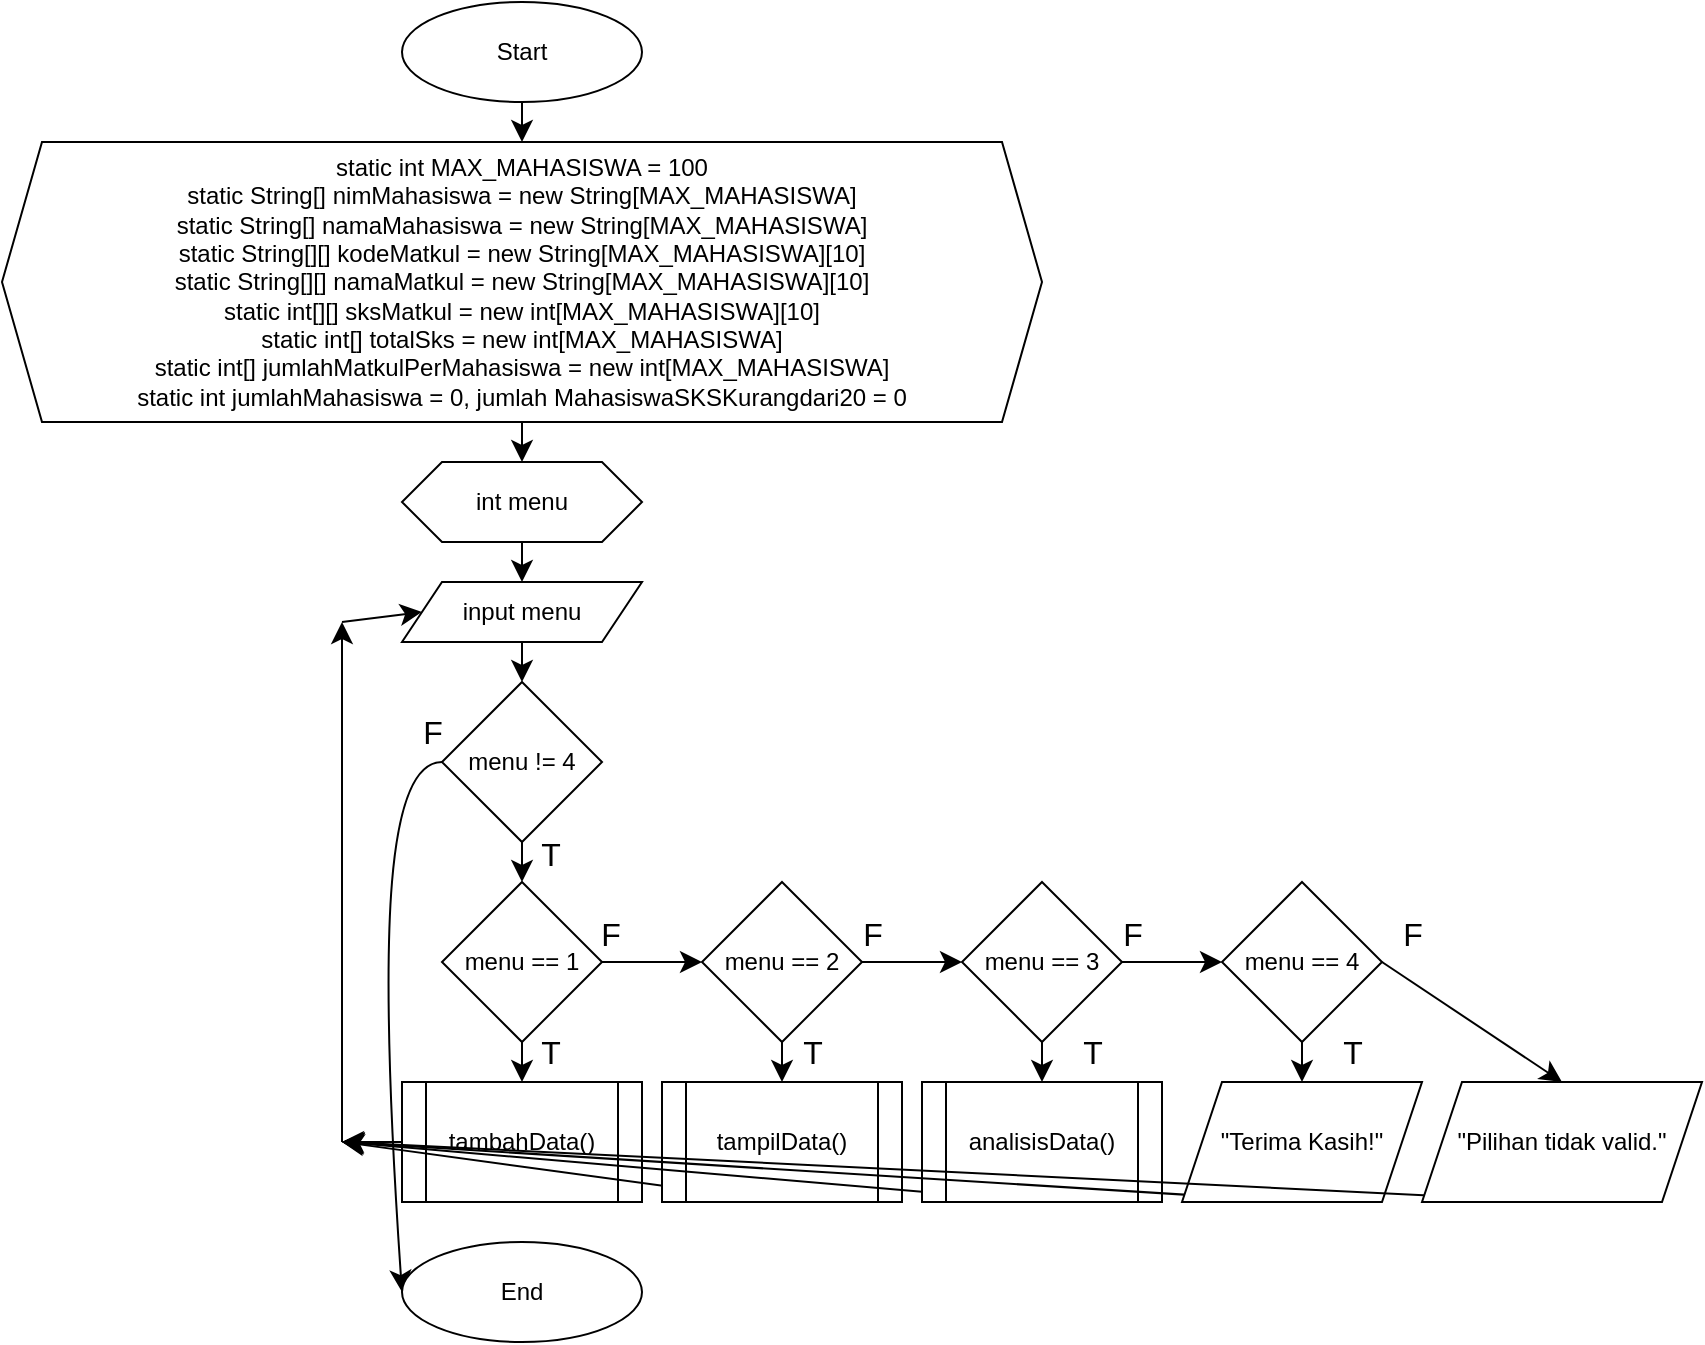 <mxfile version="25.0.1" pages="4">
  <diagram id="C5RBs43oDa-KdzZeNtuy" name="Main">
    <mxGraphModel dx="392" dy="1630" grid="1" gridSize="10" guides="1" tooltips="1" connect="1" arrows="1" fold="1" page="1" pageScale="1" pageWidth="827" pageHeight="1169" math="0" shadow="0">
      <root>
        <mxCell id="WIyWlLk6GJQsqaUBKTNV-0" />
        <mxCell id="WIyWlLk6GJQsqaUBKTNV-1" parent="WIyWlLk6GJQsqaUBKTNV-0" />
        <mxCell id="Z1ePyToWAlvwZk2SwrrZ-2" style="edgeStyle=none;curved=1;rounded=0;orthogonalLoop=1;jettySize=auto;html=1;exitX=0.5;exitY=1;exitDx=0;exitDy=0;entryX=0.5;entryY=0;entryDx=0;entryDy=0;fontSize=12;startSize=8;endSize=8;" edge="1" parent="WIyWlLk6GJQsqaUBKTNV-1" source="ecSqNaMghbCxKdure0Vz-0" target="Z1ePyToWAlvwZk2SwrrZ-0">
          <mxGeometry relative="1" as="geometry" />
        </mxCell>
        <mxCell id="ecSqNaMghbCxKdure0Vz-0" value="Start" style="ellipse;whiteSpace=wrap;html=1;" parent="WIyWlLk6GJQsqaUBKTNV-1" vertex="1">
          <mxGeometry x="230" y="-100" width="120" height="50" as="geometry" />
        </mxCell>
        <mxCell id="ecSqNaMghbCxKdure0Vz-7" style="edgeStyle=none;curved=1;rounded=0;orthogonalLoop=1;jettySize=auto;html=1;exitX=0.5;exitY=1;exitDx=0;exitDy=0;entryX=0.5;entryY=0;entryDx=0;entryDy=0;fontSize=12;startSize=8;endSize=8;" parent="WIyWlLk6GJQsqaUBKTNV-1" source="ecSqNaMghbCxKdure0Vz-1" edge="1">
          <mxGeometry relative="1" as="geometry">
            <mxPoint x="290" y="190" as="targetPoint" />
          </mxGeometry>
        </mxCell>
        <mxCell id="ecSqNaMghbCxKdure0Vz-1" value="int menu" style="shape=hexagon;perimeter=hexagonPerimeter2;whiteSpace=wrap;html=1;fixedSize=1;" parent="WIyWlLk6GJQsqaUBKTNV-1" vertex="1">
          <mxGeometry x="230" y="130" width="120" height="40" as="geometry" />
        </mxCell>
        <mxCell id="ecSqNaMghbCxKdure0Vz-13" style="edgeStyle=none;curved=1;rounded=0;orthogonalLoop=1;jettySize=auto;html=1;exitX=0.5;exitY=1;exitDx=0;exitDy=0;fontSize=12;startSize=8;endSize=8;entryX=0.5;entryY=0;entryDx=0;entryDy=0;" parent="WIyWlLk6GJQsqaUBKTNV-1" source="ecSqNaMghbCxKdure0Vz-4" target="ecSqNaMghbCxKdure0Vz-12" edge="1">
          <mxGeometry relative="1" as="geometry">
            <mxPoint x="290" y="230" as="targetPoint" />
          </mxGeometry>
        </mxCell>
        <mxCell id="ecSqNaMghbCxKdure0Vz-4" value="input menu" style="shape=parallelogram;perimeter=parallelogramPerimeter;whiteSpace=wrap;html=1;fixedSize=1;" parent="WIyWlLk6GJQsqaUBKTNV-1" vertex="1">
          <mxGeometry x="230" y="190" width="120" height="30" as="geometry" />
        </mxCell>
        <mxCell id="ecSqNaMghbCxKdure0Vz-11" style="edgeStyle=none;curved=1;rounded=0;orthogonalLoop=1;jettySize=auto;html=1;exitX=0.5;exitY=1;exitDx=0;exitDy=0;entryX=0.5;entryY=0;entryDx=0;entryDy=0;fontSize=12;startSize=8;endSize=8;" parent="WIyWlLk6GJQsqaUBKTNV-1" source="ecSqNaMghbCxKdure0Vz-8" target="ecSqNaMghbCxKdure0Vz-10" edge="1">
          <mxGeometry relative="1" as="geometry" />
        </mxCell>
        <mxCell id="ecSqNaMghbCxKdure0Vz-24" style="edgeStyle=none;curved=1;rounded=0;orthogonalLoop=1;jettySize=auto;html=1;exitX=1;exitY=0.5;exitDx=0;exitDy=0;entryX=0;entryY=0.5;entryDx=0;entryDy=0;fontSize=12;startSize=8;endSize=8;" parent="WIyWlLk6GJQsqaUBKTNV-1" source="ecSqNaMghbCxKdure0Vz-8" target="ecSqNaMghbCxKdure0Vz-22" edge="1">
          <mxGeometry relative="1" as="geometry" />
        </mxCell>
        <mxCell id="ecSqNaMghbCxKdure0Vz-8" value="menu == 1" style="rhombus;whiteSpace=wrap;html=1;" parent="WIyWlLk6GJQsqaUBKTNV-1" vertex="1">
          <mxGeometry x="250" y="340" width="80" height="80" as="geometry" />
        </mxCell>
        <mxCell id="ecSqNaMghbCxKdure0Vz-19" style="edgeStyle=none;curved=1;rounded=0;orthogonalLoop=1;jettySize=auto;html=1;exitX=0;exitY=0.5;exitDx=0;exitDy=0;fontSize=12;startSize=8;endSize=8;" parent="WIyWlLk6GJQsqaUBKTNV-1" source="ecSqNaMghbCxKdure0Vz-10" edge="1">
          <mxGeometry relative="1" as="geometry">
            <mxPoint x="200" y="470" as="targetPoint" />
          </mxGeometry>
        </mxCell>
        <mxCell id="ecSqNaMghbCxKdure0Vz-10" value="tambahData()" style="shape=process;whiteSpace=wrap;html=1;backgroundOutline=1;" parent="WIyWlLk6GJQsqaUBKTNV-1" vertex="1">
          <mxGeometry x="230" y="440" width="120" height="60" as="geometry" />
        </mxCell>
        <mxCell id="ecSqNaMghbCxKdure0Vz-14" style="edgeStyle=none;curved=1;rounded=0;orthogonalLoop=1;jettySize=auto;html=1;exitX=0.5;exitY=1;exitDx=0;exitDy=0;entryX=0.5;entryY=0;entryDx=0;entryDy=0;fontSize=12;startSize=8;endSize=8;" parent="WIyWlLk6GJQsqaUBKTNV-1" source="ecSqNaMghbCxKdure0Vz-12" target="ecSqNaMghbCxKdure0Vz-8" edge="1">
          <mxGeometry relative="1" as="geometry" />
        </mxCell>
        <mxCell id="Z1ePyToWAlvwZk2SwrrZ-4" style="edgeStyle=none;curved=1;rounded=0;orthogonalLoop=1;jettySize=auto;html=1;exitX=0;exitY=0.5;exitDx=0;exitDy=0;entryX=0;entryY=0.5;entryDx=0;entryDy=0;fontSize=12;startSize=8;endSize=8;" edge="1" parent="WIyWlLk6GJQsqaUBKTNV-1" source="ecSqNaMghbCxKdure0Vz-12" target="Z1ePyToWAlvwZk2SwrrZ-3">
          <mxGeometry relative="1" as="geometry">
            <Array as="points">
              <mxPoint x="230" y="280" />
              <mxPoint x="220" y="400" />
            </Array>
          </mxGeometry>
        </mxCell>
        <mxCell id="ecSqNaMghbCxKdure0Vz-12" value="menu != 4" style="rhombus;whiteSpace=wrap;html=1;" parent="WIyWlLk6GJQsqaUBKTNV-1" vertex="1">
          <mxGeometry x="250" y="240" width="80" height="80" as="geometry" />
        </mxCell>
        <mxCell id="ecSqNaMghbCxKdure0Vz-15" value="T" style="text;html=1;align=center;verticalAlign=middle;resizable=0;points=[];autosize=1;strokeColor=none;fillColor=none;fontSize=16;" parent="WIyWlLk6GJQsqaUBKTNV-1" vertex="1">
          <mxGeometry x="289" y="311" width="30" height="30" as="geometry" />
        </mxCell>
        <mxCell id="ecSqNaMghbCxKdure0Vz-16" value="T" style="text;html=1;align=center;verticalAlign=middle;resizable=0;points=[];autosize=1;strokeColor=none;fillColor=none;fontSize=16;" parent="WIyWlLk6GJQsqaUBKTNV-1" vertex="1">
          <mxGeometry x="289" y="410" width="30" height="30" as="geometry" />
        </mxCell>
        <mxCell id="ecSqNaMghbCxKdure0Vz-20" style="edgeStyle=none;curved=1;rounded=0;orthogonalLoop=1;jettySize=auto;html=1;exitX=0;exitY=0.5;exitDx=0;exitDy=0;fontSize=12;startSize=8;endSize=8;" parent="WIyWlLk6GJQsqaUBKTNV-1" edge="1">
          <mxGeometry relative="1" as="geometry">
            <mxPoint x="200" y="210" as="targetPoint" />
            <mxPoint x="200" y="470" as="sourcePoint" />
          </mxGeometry>
        </mxCell>
        <mxCell id="ecSqNaMghbCxKdure0Vz-21" style="edgeStyle=none;curved=1;rounded=0;orthogonalLoop=1;jettySize=auto;html=1;fontSize=12;startSize=8;endSize=8;entryX=0;entryY=0.5;entryDx=0;entryDy=0;" parent="WIyWlLk6GJQsqaUBKTNV-1" target="ecSqNaMghbCxKdure0Vz-4" edge="1">
          <mxGeometry relative="1" as="geometry">
            <mxPoint x="170" y="200" as="targetPoint" />
            <mxPoint x="200" y="210" as="sourcePoint" />
          </mxGeometry>
        </mxCell>
        <mxCell id="ecSqNaMghbCxKdure0Vz-25" style="edgeStyle=none;curved=1;rounded=0;orthogonalLoop=1;jettySize=auto;html=1;exitX=0.5;exitY=1;exitDx=0;exitDy=0;entryX=0.5;entryY=0;entryDx=0;entryDy=0;fontSize=12;startSize=8;endSize=8;" parent="WIyWlLk6GJQsqaUBKTNV-1" source="ecSqNaMghbCxKdure0Vz-22" target="ecSqNaMghbCxKdure0Vz-23" edge="1">
          <mxGeometry relative="1" as="geometry" />
        </mxCell>
        <mxCell id="ecSqNaMghbCxKdure0Vz-28" style="edgeStyle=none;curved=1;rounded=0;orthogonalLoop=1;jettySize=auto;html=1;exitX=1;exitY=0.5;exitDx=0;exitDy=0;entryX=0;entryY=0.5;entryDx=0;entryDy=0;fontSize=12;startSize=8;endSize=8;" parent="WIyWlLk6GJQsqaUBKTNV-1" source="ecSqNaMghbCxKdure0Vz-22" target="ecSqNaMghbCxKdure0Vz-27" edge="1">
          <mxGeometry relative="1" as="geometry" />
        </mxCell>
        <mxCell id="ecSqNaMghbCxKdure0Vz-22" value="menu == 2" style="rhombus;whiteSpace=wrap;html=1;" parent="WIyWlLk6GJQsqaUBKTNV-1" vertex="1">
          <mxGeometry x="380" y="340" width="80" height="80" as="geometry" />
        </mxCell>
        <mxCell id="ecSqNaMghbCxKdure0Vz-30" style="edgeStyle=none;curved=1;rounded=0;orthogonalLoop=1;jettySize=auto;html=1;exitX=0.5;exitY=1;exitDx=0;exitDy=0;fontSize=12;startSize=8;endSize=8;" parent="WIyWlLk6GJQsqaUBKTNV-1" source="ecSqNaMghbCxKdure0Vz-23" edge="1">
          <mxGeometry relative="1" as="geometry">
            <mxPoint x="200" y="470" as="targetPoint" />
          </mxGeometry>
        </mxCell>
        <mxCell id="ecSqNaMghbCxKdure0Vz-23" value="tampilData()" style="shape=process;whiteSpace=wrap;html=1;backgroundOutline=1;" parent="WIyWlLk6GJQsqaUBKTNV-1" vertex="1">
          <mxGeometry x="360" y="440" width="120" height="60" as="geometry" />
        </mxCell>
        <mxCell id="ecSqNaMghbCxKdure0Vz-31" style="edgeStyle=none;curved=1;rounded=0;orthogonalLoop=1;jettySize=auto;html=1;exitX=0.5;exitY=1;exitDx=0;exitDy=0;fontSize=12;startSize=8;endSize=8;" parent="WIyWlLk6GJQsqaUBKTNV-1" source="ecSqNaMghbCxKdure0Vz-26" edge="1">
          <mxGeometry relative="1" as="geometry">
            <mxPoint x="200" y="470" as="targetPoint" />
          </mxGeometry>
        </mxCell>
        <mxCell id="ecSqNaMghbCxKdure0Vz-26" value="analisisData()" style="shape=process;whiteSpace=wrap;html=1;backgroundOutline=1;" parent="WIyWlLk6GJQsqaUBKTNV-1" vertex="1">
          <mxGeometry x="490" y="440" width="120" height="60" as="geometry" />
        </mxCell>
        <mxCell id="ecSqNaMghbCxKdure0Vz-29" style="edgeStyle=none;curved=1;rounded=0;orthogonalLoop=1;jettySize=auto;html=1;exitX=0.5;exitY=1;exitDx=0;exitDy=0;entryX=0.5;entryY=0;entryDx=0;entryDy=0;fontSize=12;startSize=8;endSize=8;" parent="WIyWlLk6GJQsqaUBKTNV-1" source="ecSqNaMghbCxKdure0Vz-27" target="ecSqNaMghbCxKdure0Vz-26" edge="1">
          <mxGeometry relative="1" as="geometry" />
        </mxCell>
        <mxCell id="ecSqNaMghbCxKdure0Vz-37" style="edgeStyle=none;curved=1;rounded=0;orthogonalLoop=1;jettySize=auto;html=1;exitX=1;exitY=0.5;exitDx=0;exitDy=0;entryX=0;entryY=0.5;entryDx=0;entryDy=0;fontSize=12;startSize=8;endSize=8;" parent="WIyWlLk6GJQsqaUBKTNV-1" source="ecSqNaMghbCxKdure0Vz-27" target="ecSqNaMghbCxKdure0Vz-36" edge="1">
          <mxGeometry relative="1" as="geometry" />
        </mxCell>
        <mxCell id="ecSqNaMghbCxKdure0Vz-27" value="menu == 3" style="rhombus;whiteSpace=wrap;html=1;" parent="WIyWlLk6GJQsqaUBKTNV-1" vertex="1">
          <mxGeometry x="510" y="340" width="80" height="80" as="geometry" />
        </mxCell>
        <mxCell id="ecSqNaMghbCxKdure0Vz-50" style="edgeStyle=none;curved=1;rounded=0;orthogonalLoop=1;jettySize=auto;html=1;exitX=0.5;exitY=1;exitDx=0;exitDy=0;fontSize=12;startSize=8;endSize=8;" parent="WIyWlLk6GJQsqaUBKTNV-1" source="ecSqNaMghbCxKdure0Vz-35" edge="1">
          <mxGeometry relative="1" as="geometry">
            <mxPoint x="200" y="470" as="targetPoint" />
          </mxGeometry>
        </mxCell>
        <mxCell id="ecSqNaMghbCxKdure0Vz-35" value="&quot;Terima Kasih!&quot;" style="shape=parallelogram;perimeter=parallelogramPerimeter;whiteSpace=wrap;html=1;fixedSize=1;" parent="WIyWlLk6GJQsqaUBKTNV-1" vertex="1">
          <mxGeometry x="620" y="440" width="120" height="60" as="geometry" />
        </mxCell>
        <mxCell id="ecSqNaMghbCxKdure0Vz-38" style="edgeStyle=none;curved=1;rounded=0;orthogonalLoop=1;jettySize=auto;html=1;exitX=0.5;exitY=1;exitDx=0;exitDy=0;entryX=0.5;entryY=0;entryDx=0;entryDy=0;fontSize=12;startSize=8;endSize=8;" parent="WIyWlLk6GJQsqaUBKTNV-1" source="ecSqNaMghbCxKdure0Vz-36" target="ecSqNaMghbCxKdure0Vz-35" edge="1">
          <mxGeometry relative="1" as="geometry" />
        </mxCell>
        <mxCell id="ecSqNaMghbCxKdure0Vz-46" style="edgeStyle=none;curved=1;rounded=0;orthogonalLoop=1;jettySize=auto;html=1;exitX=1;exitY=0.5;exitDx=0;exitDy=0;entryX=0.5;entryY=0;entryDx=0;entryDy=0;fontSize=12;startSize=8;endSize=8;" parent="WIyWlLk6GJQsqaUBKTNV-1" source="ecSqNaMghbCxKdure0Vz-36" target="ecSqNaMghbCxKdure0Vz-45" edge="1">
          <mxGeometry relative="1" as="geometry" />
        </mxCell>
        <mxCell id="ecSqNaMghbCxKdure0Vz-36" value="menu == 4" style="rhombus;whiteSpace=wrap;html=1;" parent="WIyWlLk6GJQsqaUBKTNV-1" vertex="1">
          <mxGeometry x="640" y="340" width="80" height="80" as="geometry" />
        </mxCell>
        <mxCell id="ecSqNaMghbCxKdure0Vz-39" value="F" style="text;html=1;align=center;verticalAlign=middle;resizable=0;points=[];autosize=1;strokeColor=none;fillColor=none;fontSize=16;" parent="WIyWlLk6GJQsqaUBKTNV-1" vertex="1">
          <mxGeometry x="319" y="351" width="30" height="30" as="geometry" />
        </mxCell>
        <mxCell id="ecSqNaMghbCxKdure0Vz-42" value="F" style="text;html=1;align=center;verticalAlign=middle;resizable=0;points=[];autosize=1;strokeColor=none;fillColor=none;fontSize=16;" parent="WIyWlLk6GJQsqaUBKTNV-1" vertex="1">
          <mxGeometry x="450" y="351" width="30" height="30" as="geometry" />
        </mxCell>
        <mxCell id="ecSqNaMghbCxKdure0Vz-43" value="F" style="text;html=1;align=center;verticalAlign=middle;resizable=0;points=[];autosize=1;strokeColor=none;fillColor=none;fontSize=16;" parent="WIyWlLk6GJQsqaUBKTNV-1" vertex="1">
          <mxGeometry x="580" y="351" width="30" height="30" as="geometry" />
        </mxCell>
        <mxCell id="ecSqNaMghbCxKdure0Vz-44" value="F" style="text;html=1;align=center;verticalAlign=middle;resizable=0;points=[];autosize=1;strokeColor=none;fillColor=none;fontSize=16;" parent="WIyWlLk6GJQsqaUBKTNV-1" vertex="1">
          <mxGeometry x="720" y="351" width="30" height="30" as="geometry" />
        </mxCell>
        <mxCell id="ecSqNaMghbCxKdure0Vz-51" style="edgeStyle=none;curved=1;rounded=0;orthogonalLoop=1;jettySize=auto;html=1;exitX=0.5;exitY=1;exitDx=0;exitDy=0;fontSize=12;startSize=8;endSize=8;" parent="WIyWlLk6GJQsqaUBKTNV-1" source="ecSqNaMghbCxKdure0Vz-45" edge="1">
          <mxGeometry relative="1" as="geometry">
            <mxPoint x="200" y="470" as="targetPoint" />
          </mxGeometry>
        </mxCell>
        <mxCell id="ecSqNaMghbCxKdure0Vz-45" value="&quot;Pilihan tidak valid.&quot;" style="shape=parallelogram;perimeter=parallelogramPerimeter;whiteSpace=wrap;html=1;fixedSize=1;" parent="WIyWlLk6GJQsqaUBKTNV-1" vertex="1">
          <mxGeometry x="740" y="440" width="140" height="60" as="geometry" />
        </mxCell>
        <mxCell id="ecSqNaMghbCxKdure0Vz-47" value="T" style="text;html=1;align=center;verticalAlign=middle;resizable=0;points=[];autosize=1;strokeColor=none;fillColor=none;fontSize=16;" parent="WIyWlLk6GJQsqaUBKTNV-1" vertex="1">
          <mxGeometry x="420" y="410" width="30" height="30" as="geometry" />
        </mxCell>
        <mxCell id="ecSqNaMghbCxKdure0Vz-48" value="T" style="text;html=1;align=center;verticalAlign=middle;resizable=0;points=[];autosize=1;strokeColor=none;fillColor=none;fontSize=16;" parent="WIyWlLk6GJQsqaUBKTNV-1" vertex="1">
          <mxGeometry x="560" y="410" width="30" height="30" as="geometry" />
        </mxCell>
        <mxCell id="ecSqNaMghbCxKdure0Vz-49" value="T" style="text;html=1;align=center;verticalAlign=middle;resizable=0;points=[];autosize=1;strokeColor=none;fillColor=none;fontSize=16;" parent="WIyWlLk6GJQsqaUBKTNV-1" vertex="1">
          <mxGeometry x="690" y="410" width="30" height="30" as="geometry" />
        </mxCell>
        <mxCell id="Z1ePyToWAlvwZk2SwrrZ-1" style="edgeStyle=none;curved=1;rounded=0;orthogonalLoop=1;jettySize=auto;html=1;exitX=0.5;exitY=1;exitDx=0;exitDy=0;entryX=0.5;entryY=0;entryDx=0;entryDy=0;fontSize=12;startSize=8;endSize=8;" edge="1" parent="WIyWlLk6GJQsqaUBKTNV-1" source="Z1ePyToWAlvwZk2SwrrZ-0" target="ecSqNaMghbCxKdure0Vz-1">
          <mxGeometry relative="1" as="geometry" />
        </mxCell>
        <mxCell id="Z1ePyToWAlvwZk2SwrrZ-0" value="static int MAX_MAHASISWA = 100&lt;div&gt;static String[] nimMahasiswa = new String[MAX_MAHASISWA]&lt;/div&gt;&lt;div&gt;static String[] namaMahasiswa = new String[MAX_MAHASISWA]&lt;/div&gt;&lt;div&gt;static String[][] kodeMatkul = new String[MAX_MAHASISWA][10]&lt;/div&gt;&lt;div&gt;static String[][] namaMatkul = new String[MAX_MAHASISWA][10]&lt;/div&gt;&lt;div&gt;static int[][] sksMatkul = new int[MAX_MAHASISWA][10]&lt;/div&gt;&lt;div&gt;static int[] totalSks = new int[MAX_MAHASISWA]&lt;/div&gt;&lt;div&gt;static int[] jumlahMatkulPerMahasiswa = new int[MAX_MAHASISWA]&lt;/div&gt;&lt;div&gt;static int jumlahMahasiswa = 0, jumlah MahasiswaSKSKurangdari20 = 0&lt;/div&gt;" style="shape=hexagon;perimeter=hexagonPerimeter2;whiteSpace=wrap;html=1;fixedSize=1;" vertex="1" parent="WIyWlLk6GJQsqaUBKTNV-1">
          <mxGeometry x="30" y="-30" width="520" height="140" as="geometry" />
        </mxCell>
        <mxCell id="Z1ePyToWAlvwZk2SwrrZ-3" value="End" style="ellipse;whiteSpace=wrap;html=1;" vertex="1" parent="WIyWlLk6GJQsqaUBKTNV-1">
          <mxGeometry x="230" y="520" width="120" height="50" as="geometry" />
        </mxCell>
        <mxCell id="Z1ePyToWAlvwZk2SwrrZ-5" value="F" style="text;html=1;align=center;verticalAlign=middle;resizable=0;points=[];autosize=1;strokeColor=none;fillColor=none;fontSize=16;" vertex="1" parent="WIyWlLk6GJQsqaUBKTNV-1">
          <mxGeometry x="230" y="250" width="30" height="30" as="geometry" />
        </mxCell>
      </root>
    </mxGraphModel>
  </diagram>
  <diagram name="tambahData()" id="iPO50mzKApYfjaSAs70k">
    <mxGraphModel dx="392" dy="461" grid="1" gridSize="10" guides="1" tooltips="1" connect="1" arrows="1" fold="1" page="1" pageScale="1" pageWidth="827" pageHeight="1169" math="0" shadow="0">
      <root>
        <mxCell id="7oudJ8E-hYjEM_jL6nUN-0" />
        <mxCell id="7oudJ8E-hYjEM_jL6nUN-1" parent="7oudJ8E-hYjEM_jL6nUN-0" />
      </root>
    </mxGraphModel>
  </diagram>
  <diagram name="tampilData()" id="BnKq-r-z5uuEGuPgETNg">
    <mxGraphModel dx="392" dy="461" grid="1" gridSize="10" guides="1" tooltips="1" connect="1" arrows="1" fold="1" page="1" pageScale="1" pageWidth="827" pageHeight="1169" math="0" shadow="0">
      <root>
        <mxCell id="1xEZeliSY1kEPM4zTAky-0" />
        <mxCell id="1xEZeliSY1kEPM4zTAky-1" parent="1xEZeliSY1kEPM4zTAky-0" />
      </root>
    </mxGraphModel>
  </diagram>
  <diagram name="analisisData()" id="VLw0hKKdpS-Np4W8JsWt">
    <mxGraphModel dx="392" dy="1630" grid="1" gridSize="10" guides="1" tooltips="1" connect="1" arrows="1" fold="1" page="1" pageScale="1" pageWidth="827" pageHeight="1169" math="0" shadow="0">
      <root>
        <mxCell id="hed3p4oRDY3sSpOVEkv2-0" />
        <mxCell id="hed3p4oRDY3sSpOVEkv2-1" parent="hed3p4oRDY3sSpOVEkv2-0" />
        <mxCell id="9gKxtSZGPvtzAQeSOfte-1" style="edgeStyle=none;curved=1;rounded=0;orthogonalLoop=1;jettySize=auto;html=1;exitX=0.5;exitY=1;exitDx=0;exitDy=0;exitPerimeter=0;entryX=0.5;entryY=0;entryDx=0;entryDy=0;fontSize=12;startSize=8;endSize=8;" edge="1" parent="hed3p4oRDY3sSpOVEkv2-1" source="HXL78BA9Kk6Hq8O7U31G-1" target="9gKxtSZGPvtzAQeSOfte-0">
          <mxGeometry relative="1" as="geometry" />
        </mxCell>
        <mxCell id="HXL78BA9Kk6Hq8O7U31G-1" value="analisisData()" style="strokeWidth=2;html=1;shape=mxgraph.flowchart.start_1;whiteSpace=wrap;" parent="hed3p4oRDY3sSpOVEkv2-1" vertex="1">
          <mxGeometry x="220" y="-20" width="100" height="60" as="geometry" />
        </mxCell>
        <mxCell id="HXL78BA9Kk6Hq8O7U31G-2" style="edgeStyle=none;curved=1;rounded=0;orthogonalLoop=1;jettySize=auto;html=1;exitX=0.5;exitY=1;exitDx=0;exitDy=0;entryX=0.5;entryY=0;entryDx=0;entryDy=0;fontSize=12;startSize=8;endSize=8;" parent="hed3p4oRDY3sSpOVEkv2-1" source="HXL78BA9Kk6Hq8O7U31G-3" target="HXL78BA9Kk6Hq8O7U31G-5" edge="1">
          <mxGeometry relative="1" as="geometry" />
        </mxCell>
        <mxCell id="HXL78BA9Kk6Hq8O7U31G-3" value="int i = 0" style="shape=hexagon;perimeter=hexagonPerimeter2;whiteSpace=wrap;html=1;fixedSize=1;" parent="hed3p4oRDY3sSpOVEkv2-1" vertex="1">
          <mxGeometry x="210" y="150" width="120" height="40" as="geometry" />
        </mxCell>
        <mxCell id="HXL78BA9Kk6Hq8O7U31G-4" style="edgeStyle=none;curved=1;rounded=0;orthogonalLoop=1;jettySize=auto;html=1;exitX=0.5;exitY=1;exitDx=0;exitDy=0;entryX=0.5;entryY=0;entryDx=0;entryDy=0;fontSize=12;startSize=8;endSize=8;" parent="hed3p4oRDY3sSpOVEkv2-1" source="HXL78BA9Kk6Hq8O7U31G-5" target="HXL78BA9Kk6Hq8O7U31G-6" edge="1">
          <mxGeometry relative="1" as="geometry" />
        </mxCell>
        <mxCell id="HXL78BA9Kk6Hq8O7U31G-38" style="edgeStyle=none;curved=1;rounded=0;orthogonalLoop=1;jettySize=auto;html=1;exitX=0;exitY=0.5;exitDx=0;exitDy=0;fontSize=12;startSize=8;endSize=8;entryX=0;entryY=0.5;entryDx=0;entryDy=0;" parent="hed3p4oRDY3sSpOVEkv2-1" source="HXL78BA9Kk6Hq8O7U31G-5" target="HXL78BA9Kk6Hq8O7U31G-37" edge="1">
          <mxGeometry relative="1" as="geometry">
            <mxPoint x="110" y="580" as="targetPoint" />
            <Array as="points">
              <mxPoint x="130" y="320" />
              <mxPoint x="80" y="600" />
              <mxPoint x="110" y="1000" />
            </Array>
          </mxGeometry>
        </mxCell>
        <mxCell id="HXL78BA9Kk6Hq8O7U31G-5" value="i &amp;lt; jumlahMahasiswa" style="rhombus;whiteSpace=wrap;html=1;" parent="hed3p4oRDY3sSpOVEkv2-1" vertex="1">
          <mxGeometry x="200" y="210" width="140" height="100" as="geometry" />
        </mxCell>
        <mxCell id="HXL78BA9Kk6Hq8O7U31G-9" style="edgeStyle=none;curved=1;rounded=0;orthogonalLoop=1;jettySize=auto;html=1;exitX=0.5;exitY=1;exitDx=0;exitDy=0;entryX=0.5;entryY=0;entryDx=0;entryDy=0;fontSize=12;startSize=8;endSize=8;" parent="hed3p4oRDY3sSpOVEkv2-1" source="HXL78BA9Kk6Hq8O7U31G-6" target="HXL78BA9Kk6Hq8O7U31G-8" edge="1">
          <mxGeometry relative="1" as="geometry" />
        </mxCell>
        <mxCell id="HXL78BA9Kk6Hq8O7U31G-41" style="edgeStyle=none;curved=1;rounded=0;orthogonalLoop=1;jettySize=auto;html=1;exitX=1;exitY=0.5;exitDx=0;exitDy=0;fontSize=12;startSize=8;endSize=8;" parent="hed3p4oRDY3sSpOVEkv2-1" source="HXL78BA9Kk6Hq8O7U31G-6" edge="1">
          <mxGeometry relative="1" as="geometry">
            <mxPoint x="670" y="370" as="targetPoint" />
          </mxGeometry>
        </mxCell>
        <mxCell id="HXL78BA9Kk6Hq8O7U31G-6" value="!sudahDihitung[i]" style="rhombus;whiteSpace=wrap;html=1;" parent="hed3p4oRDY3sSpOVEkv2-1" vertex="1">
          <mxGeometry x="205" y="330" width="130" height="80" as="geometry" />
        </mxCell>
        <mxCell id="HXL78BA9Kk6Hq8O7U31G-7" value="T" style="text;html=1;align=center;verticalAlign=middle;resizable=0;points=[];autosize=1;strokeColor=none;fillColor=none;fontSize=16;" parent="hed3p4oRDY3sSpOVEkv2-1" vertex="1">
          <mxGeometry x="269" y="300" width="30" height="30" as="geometry" />
        </mxCell>
        <mxCell id="HXL78BA9Kk6Hq8O7U31G-11" style="edgeStyle=none;curved=1;rounded=0;orthogonalLoop=1;jettySize=auto;html=1;exitX=0.5;exitY=1;exitDx=0;exitDy=0;entryX=0.5;entryY=0;entryDx=0;entryDy=0;fontSize=12;startSize=8;endSize=8;" parent="hed3p4oRDY3sSpOVEkv2-1" source="HXL78BA9Kk6Hq8O7U31G-8" target="HXL78BA9Kk6Hq8O7U31G-10" edge="1">
          <mxGeometry relative="1" as="geometry" />
        </mxCell>
        <mxCell id="HXL78BA9Kk6Hq8O7U31G-8" value="int totalSKSperMahasiswa = 0, j = 0&lt;div&gt;String nim = nimMahasiswa[i]&lt;/div&gt;" style="shape=parallelogram;perimeter=parallelogramPerimeter;whiteSpace=wrap;html=1;fixedSize=1;" parent="hed3p4oRDY3sSpOVEkv2-1" vertex="1">
          <mxGeometry x="157.5" y="430" width="225" height="60" as="geometry" />
        </mxCell>
        <mxCell id="HXL78BA9Kk6Hq8O7U31G-15" style="edgeStyle=none;curved=1;rounded=0;orthogonalLoop=1;jettySize=auto;html=1;exitX=0.5;exitY=1;exitDx=0;exitDy=0;entryX=0.5;entryY=0;entryDx=0;entryDy=0;fontSize=12;startSize=8;endSize=8;" parent="hed3p4oRDY3sSpOVEkv2-1" source="HXL78BA9Kk6Hq8O7U31G-10" target="HXL78BA9Kk6Hq8O7U31G-12" edge="1">
          <mxGeometry relative="1" as="geometry" />
        </mxCell>
        <mxCell id="HXL78BA9Kk6Hq8O7U31G-25" style="edgeStyle=none;curved=1;rounded=0;orthogonalLoop=1;jettySize=auto;html=1;exitX=1;exitY=0.5;exitDx=0;exitDy=0;entryX=0;entryY=0.5;entryDx=0;entryDy=0;fontSize=12;startSize=8;endSize=8;" parent="hed3p4oRDY3sSpOVEkv2-1" source="HXL78BA9Kk6Hq8O7U31G-10" target="HXL78BA9Kk6Hq8O7U31G-23" edge="1">
          <mxGeometry relative="1" as="geometry" />
        </mxCell>
        <mxCell id="HXL78BA9Kk6Hq8O7U31G-10" value="j &amp;lt; jumlahMahasiswa" style="rhombus;whiteSpace=wrap;html=1;" parent="hed3p4oRDY3sSpOVEkv2-1" vertex="1">
          <mxGeometry x="200" y="510" width="140" height="100" as="geometry" />
        </mxCell>
        <mxCell id="HXL78BA9Kk6Hq8O7U31G-16" style="edgeStyle=none;curved=1;rounded=0;orthogonalLoop=1;jettySize=auto;html=1;exitX=0.5;exitY=1;exitDx=0;exitDy=0;entryX=0.5;entryY=0;entryDx=0;entryDy=0;fontSize=12;startSize=8;endSize=8;" parent="hed3p4oRDY3sSpOVEkv2-1" source="HXL78BA9Kk6Hq8O7U31G-12" target="HXL78BA9Kk6Hq8O7U31G-13" edge="1">
          <mxGeometry relative="1" as="geometry" />
        </mxCell>
        <mxCell id="HXL78BA9Kk6Hq8O7U31G-42" style="edgeStyle=none;curved=1;rounded=0;orthogonalLoop=1;jettySize=auto;html=1;exitX=1;exitY=0.5;exitDx=0;exitDy=0;entryX=1;entryY=0.5;entryDx=0;entryDy=0;fontSize=12;startSize=8;endSize=8;" parent="hed3p4oRDY3sSpOVEkv2-1" source="HXL78BA9Kk6Hq8O7U31G-12" target="HXL78BA9Kk6Hq8O7U31G-18" edge="1">
          <mxGeometry relative="1" as="geometry">
            <Array as="points">
              <mxPoint x="370" y="830" />
              <mxPoint x="330" y="900" />
              <mxPoint x="320" y="910" />
            </Array>
          </mxGeometry>
        </mxCell>
        <mxCell id="HXL78BA9Kk6Hq8O7U31G-12" value="nimMahasiswa[j].equals(nim)" style="rhombus;whiteSpace=wrap;html=1;" parent="hed3p4oRDY3sSpOVEkv2-1" vertex="1">
          <mxGeometry x="177.5" y="630" width="185" height="90" as="geometry" />
        </mxCell>
        <mxCell id="HXL78BA9Kk6Hq8O7U31G-17" style="edgeStyle=none;curved=1;rounded=0;orthogonalLoop=1;jettySize=auto;html=1;exitX=0.5;exitY=1;exitDx=0;exitDy=0;entryX=0.5;entryY=0;entryDx=0;entryDy=0;fontSize=12;startSize=8;endSize=8;" parent="hed3p4oRDY3sSpOVEkv2-1" source="HXL78BA9Kk6Hq8O7U31G-13" target="HXL78BA9Kk6Hq8O7U31G-14" edge="1">
          <mxGeometry relative="1" as="geometry" />
        </mxCell>
        <mxCell id="HXL78BA9Kk6Hq8O7U31G-13" value="totalSKSperMahasiswa += totalSks[j]" style="rounded=0;whiteSpace=wrap;html=1;" parent="hed3p4oRDY3sSpOVEkv2-1" vertex="1">
          <mxGeometry x="195" y="740" width="150" height="60" as="geometry" />
        </mxCell>
        <mxCell id="HXL78BA9Kk6Hq8O7U31G-19" style="edgeStyle=none;curved=1;rounded=0;orthogonalLoop=1;jettySize=auto;html=1;exitX=0.5;exitY=1;exitDx=0;exitDy=0;entryX=0.5;entryY=0;entryDx=0;entryDy=0;fontSize=12;startSize=8;endSize=8;" parent="hed3p4oRDY3sSpOVEkv2-1" source="HXL78BA9Kk6Hq8O7U31G-14" target="HXL78BA9Kk6Hq8O7U31G-18" edge="1">
          <mxGeometry relative="1" as="geometry" />
        </mxCell>
        <mxCell id="HXL78BA9Kk6Hq8O7U31G-14" value="sudahDihitung[j] = true" style="rounded=0;whiteSpace=wrap;html=1;" parent="hed3p4oRDY3sSpOVEkv2-1" vertex="1">
          <mxGeometry x="210" y="820" width="120" height="60" as="geometry" />
        </mxCell>
        <mxCell id="HXL78BA9Kk6Hq8O7U31G-20" style="edgeStyle=none;curved=1;rounded=0;orthogonalLoop=1;jettySize=auto;html=1;exitX=0;exitY=0.5;exitDx=0;exitDy=0;fontSize=12;startSize=8;endSize=8;" parent="hed3p4oRDY3sSpOVEkv2-1" source="HXL78BA9Kk6Hq8O7U31G-18" edge="1">
          <mxGeometry relative="1" as="geometry">
            <mxPoint x="170" y="915" as="targetPoint" />
          </mxGeometry>
        </mxCell>
        <mxCell id="HXL78BA9Kk6Hq8O7U31G-18" value="j++" style="rounded=0;whiteSpace=wrap;html=1;" parent="hed3p4oRDY3sSpOVEkv2-1" vertex="1">
          <mxGeometry x="235" y="900" width="70" height="30" as="geometry" />
        </mxCell>
        <mxCell id="HXL78BA9Kk6Hq8O7U31G-21" style="edgeStyle=none;curved=1;rounded=0;orthogonalLoop=1;jettySize=auto;html=1;exitX=0;exitY=0.5;exitDx=0;exitDy=0;fontSize=12;startSize=8;endSize=8;" parent="hed3p4oRDY3sSpOVEkv2-1" edge="1">
          <mxGeometry relative="1" as="geometry">
            <mxPoint x="170" y="560" as="targetPoint" />
            <mxPoint x="170" y="914.5" as="sourcePoint" />
          </mxGeometry>
        </mxCell>
        <mxCell id="HXL78BA9Kk6Hq8O7U31G-22" style="edgeStyle=none;curved=1;rounded=0;orthogonalLoop=1;jettySize=auto;html=1;fontSize=12;startSize=8;endSize=8;entryX=0;entryY=0.5;entryDx=0;entryDy=0;" parent="hed3p4oRDY3sSpOVEkv2-1" target="HXL78BA9Kk6Hq8O7U31G-10" edge="1">
          <mxGeometry relative="1" as="geometry">
            <mxPoint x="110" y="559.5" as="targetPoint" />
            <mxPoint x="170" y="560" as="sourcePoint" />
          </mxGeometry>
        </mxCell>
        <mxCell id="HXL78BA9Kk6Hq8O7U31G-31" style="edgeStyle=none;curved=1;rounded=0;orthogonalLoop=1;jettySize=auto;html=1;exitX=0.5;exitY=1;exitDx=0;exitDy=0;entryX=0.5;entryY=0;entryDx=0;entryDy=0;fontSize=12;startSize=8;endSize=8;" parent="hed3p4oRDY3sSpOVEkv2-1" source="HXL78BA9Kk6Hq8O7U31G-23" target="HXL78BA9Kk6Hq8O7U31G-24" edge="1">
          <mxGeometry relative="1" as="geometry" />
        </mxCell>
        <mxCell id="HXL78BA9Kk6Hq8O7U31G-34" style="edgeStyle=none;curved=1;rounded=0;orthogonalLoop=1;jettySize=auto;html=1;exitX=1;exitY=0.5;exitDx=0;exitDy=0;entryX=0;entryY=0.5;entryDx=0;entryDy=0;fontSize=12;startSize=8;endSize=8;" parent="hed3p4oRDY3sSpOVEkv2-1" source="HXL78BA9Kk6Hq8O7U31G-23" target="HXL78BA9Kk6Hq8O7U31G-33" edge="1">
          <mxGeometry relative="1" as="geometry" />
        </mxCell>
        <mxCell id="HXL78BA9Kk6Hq8O7U31G-23" value="totalSKSperMahasiswa &amp;lt; 20" style="rhombus;whiteSpace=wrap;html=1;" parent="hed3p4oRDY3sSpOVEkv2-1" vertex="1">
          <mxGeometry x="406.25" y="520" width="190" height="80" as="geometry" />
        </mxCell>
        <mxCell id="HXL78BA9Kk6Hq8O7U31G-24" value="jumlahMahasiswaSKSKurangdari20++" style="rounded=0;whiteSpace=wrap;html=1;" parent="hed3p4oRDY3sSpOVEkv2-1" vertex="1">
          <mxGeometry x="390" y="630" width="222.5" height="60" as="geometry" />
        </mxCell>
        <mxCell id="HXL78BA9Kk6Hq8O7U31G-26" value="T" style="text;html=1;align=center;verticalAlign=middle;resizable=0;points=[];autosize=1;strokeColor=none;fillColor=none;fontSize=16;" parent="hed3p4oRDY3sSpOVEkv2-1" vertex="1">
          <mxGeometry x="275" y="600" width="30" height="30" as="geometry" />
        </mxCell>
        <mxCell id="HXL78BA9Kk6Hq8O7U31G-28" value="T" style="text;html=1;align=center;verticalAlign=middle;resizable=0;points=[];autosize=1;strokeColor=none;fillColor=none;fontSize=16;" parent="hed3p4oRDY3sSpOVEkv2-1" vertex="1">
          <mxGeometry x="275" y="710" width="30" height="30" as="geometry" />
        </mxCell>
        <mxCell id="HXL78BA9Kk6Hq8O7U31G-29" value="F" style="text;html=1;align=center;verticalAlign=middle;resizable=0;points=[];autosize=1;strokeColor=none;fillColor=none;fontSize=16;" parent="hed3p4oRDY3sSpOVEkv2-1" vertex="1">
          <mxGeometry x="330" y="530" width="30" height="30" as="geometry" />
        </mxCell>
        <mxCell id="HXL78BA9Kk6Hq8O7U31G-32" value="T" style="text;html=1;align=center;verticalAlign=middle;resizable=0;points=[];autosize=1;strokeColor=none;fillColor=none;fontSize=16;" parent="hed3p4oRDY3sSpOVEkv2-1" vertex="1">
          <mxGeometry x="500" y="600" width="30" height="30" as="geometry" />
        </mxCell>
        <mxCell id="HXL78BA9Kk6Hq8O7U31G-36" style="edgeStyle=none;curved=1;rounded=0;orthogonalLoop=1;jettySize=auto;html=1;exitX=0.5;exitY=0;exitDx=0;exitDy=0;fontSize=12;startSize=8;endSize=8;entryX=1;entryY=0.5;entryDx=0;entryDy=0;" parent="hed3p4oRDY3sSpOVEkv2-1" source="HXL78BA9Kk6Hq8O7U31G-33" target="HXL78BA9Kk6Hq8O7U31G-5" edge="1">
          <mxGeometry relative="1" as="geometry">
            <mxPoint x="400" y="370" as="targetPoint" />
            <Array as="points">
              <mxPoint x="670" y="280" />
              <mxPoint x="670" y="260" />
              <mxPoint x="660" y="260" />
            </Array>
          </mxGeometry>
        </mxCell>
        <mxCell id="HXL78BA9Kk6Hq8O7U31G-33" value="i++" style="rounded=0;whiteSpace=wrap;html=1;" parent="hed3p4oRDY3sSpOVEkv2-1" vertex="1">
          <mxGeometry x="630" y="545" width="80" height="30" as="geometry" />
        </mxCell>
        <mxCell id="HXL78BA9Kk6Hq8O7U31G-35" value="F" style="text;html=1;align=center;verticalAlign=middle;resizable=0;points=[];autosize=1;strokeColor=none;fillColor=none;fontSize=16;" parent="hed3p4oRDY3sSpOVEkv2-1" vertex="1">
          <mxGeometry x="582.5" y="530" width="30" height="30" as="geometry" />
        </mxCell>
        <mxCell id="HXL78BA9Kk6Hq8O7U31G-37" value="jumlahMahasiswaSKSKurangdari20++" style="shape=parallelogram;perimeter=parallelogramPerimeter;whiteSpace=wrap;html=1;fixedSize=1;" parent="hed3p4oRDY3sSpOVEkv2-1" vertex="1">
          <mxGeometry x="150" y="980" width="240" height="60" as="geometry" />
        </mxCell>
        <mxCell id="HXL78BA9Kk6Hq8O7U31G-39" value="F" style="text;html=1;align=center;verticalAlign=middle;resizable=0;points=[];autosize=1;strokeColor=none;fillColor=none;fontSize=16;" parent="hed3p4oRDY3sSpOVEkv2-1" vertex="1">
          <mxGeometry x="179" y="241" width="30" height="30" as="geometry" />
        </mxCell>
        <mxCell id="HXL78BA9Kk6Hq8O7U31G-40" value="T" style="text;html=1;align=center;verticalAlign=middle;resizable=0;points=[];autosize=1;strokeColor=none;fillColor=none;fontSize=16;" parent="hed3p4oRDY3sSpOVEkv2-1" vertex="1">
          <mxGeometry x="275" y="400" width="30" height="30" as="geometry" />
        </mxCell>
        <mxCell id="HXL78BA9Kk6Hq8O7U31G-43" value="F" style="text;html=1;align=center;verticalAlign=middle;resizable=0;points=[];autosize=1;strokeColor=none;fillColor=none;fontSize=16;" parent="hed3p4oRDY3sSpOVEkv2-1" vertex="1">
          <mxGeometry x="352.5" y="650" width="30" height="30" as="geometry" />
        </mxCell>
        <mxCell id="HXL78BA9Kk6Hq8O7U31G-44" value="F" style="text;html=1;align=center;verticalAlign=middle;resizable=0;points=[];autosize=1;strokeColor=none;fillColor=none;fontSize=16;" parent="hed3p4oRDY3sSpOVEkv2-1" vertex="1">
          <mxGeometry x="322.5" y="340" width="30" height="30" as="geometry" />
        </mxCell>
        <mxCell id="9gKxtSZGPvtzAQeSOfte-2" style="edgeStyle=none;curved=1;rounded=0;orthogonalLoop=1;jettySize=auto;html=1;exitX=0.5;exitY=1;exitDx=0;exitDy=0;entryX=0.5;entryY=0;entryDx=0;entryDy=0;fontSize=12;startSize=8;endSize=8;" edge="1" parent="hed3p4oRDY3sSpOVEkv2-1" source="9gKxtSZGPvtzAQeSOfte-0" target="HXL78BA9Kk6Hq8O7U31G-3">
          <mxGeometry relative="1" as="geometry" />
        </mxCell>
        <mxCell id="9gKxtSZGPvtzAQeSOfte-0" value="static boolean[] sudahDihitung = new boolean[MAX_MAHASISWA]" style="shape=hexagon;perimeter=hexagonPerimeter2;whiteSpace=wrap;html=1;fixedSize=1;" vertex="1" parent="hed3p4oRDY3sSpOVEkv2-1">
          <mxGeometry x="85" y="60" width="370" height="70" as="geometry" />
        </mxCell>
      </root>
    </mxGraphModel>
  </diagram>
</mxfile>
